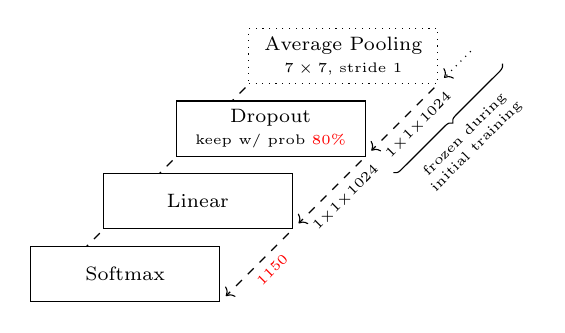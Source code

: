 \begin{tikzpicture}[scale=0.8,
box/.style={
	draw,
	minimum width=2.4cm,
	minimum height=.7cm,
	font=\scriptsize,
	inner sep = .2,
	align=center,
	execute at begin node=\setlength{\baselineskip}{8pt},
	fill=white
}, pil/.style={
	->,
	shorten <=2pt,
	shorten >=2pt
}]


\node[] (inc2) at (1.6,-.35, 1.5) {};
\node[] (avg2) at (1.6,-.35, 3) {};
\node[] (drop2) at (1.6,-.35, 6) {};
\node[] (lin2) at (1.6,-.35, 9) {};
\node[] (soft2) at (1.6,-.35, 12) {};

\node[] (avg3) at (-1.4,-.35, 3) {};
\node[] (drop3) at (-1.4,-.35, 6) {};
\node[] (lin3) at (-1.4,-.35, 9) {};
\node[] (soft3) at (-1.4,-.35, 12) {};

\draw[->,dotted,shorten >=-5pt] (inc2) -- (avg2);
\draw[->,dashed,shorten >=-5pt] (avg2) -- (drop2) node[midway, anchor=center, sloped, below, font=\tiny] {\medmuskip=0mu $1\times 1\times 1024$};
\draw[->,dashed,shorten >=-5pt] (drop2) -- (lin2) node[midway, anchor=center, sloped, below, font=\tiny] {\medmuskip=0mu $1\times 1\times 1024$};
\draw[->,dashed,shorten >=-5pt] (lin2) -- (soft2) node[midway, anchor=center, sloped, below, font=\tiny] {\textcolor{red}{$1150$}};

\draw[->,dashed,shorten >=-5pt] (avg3) -- (drop3);
\draw[->,dashed,shorten >=-5pt] (drop3) -- (lin3);
\draw[->,dashed,shorten >=-5pt] (lin3) -- (soft3);


\node[box, dotted] (avg) at (0,0, 3) {Average Pooling \\ \tiny $7\times 7$, stride 1};
\node[box] (drop) at (0,0, 6) {Dropout \\ \tiny keep w/ prob \textcolor{red}{80\%}};
\node[box] (lin) at (0,0, 9) {Linear};
\node[box] (soft) at (0,0, 12) {Softmax};

\draw[decorate,decoration={brace,mirror}] (1.95,-.7, 6) -- (1.95,-.7, 1.5) node[midway, anchor=center,sloped, below=0.1, font=\tiny, align=center] {frozen during\\ initial training};

%\draw[pil] (bl) edge (tl);
\end{tikzpicture}